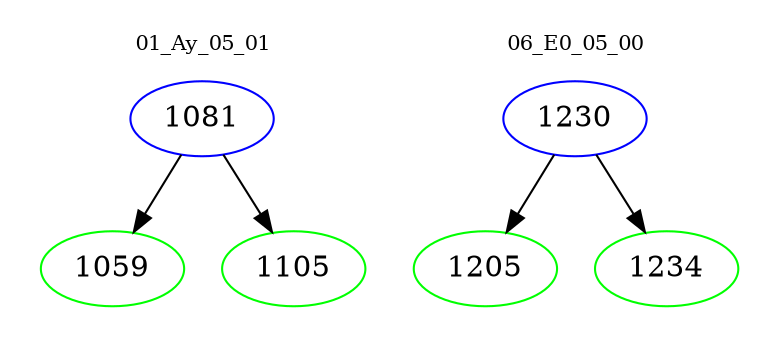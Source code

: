 digraph{
subgraph cluster_0 {
color = white
label = "01_Ay_05_01";
fontsize=10;
T0_1081 [label="1081", color="blue"]
T0_1081 -> T0_1059 [color="black"]
T0_1059 [label="1059", color="green"]
T0_1081 -> T0_1105 [color="black"]
T0_1105 [label="1105", color="green"]
}
subgraph cluster_1 {
color = white
label = "06_E0_05_00";
fontsize=10;
T1_1230 [label="1230", color="blue"]
T1_1230 -> T1_1205 [color="black"]
T1_1205 [label="1205", color="green"]
T1_1230 -> T1_1234 [color="black"]
T1_1234 [label="1234", color="green"]
}
}
